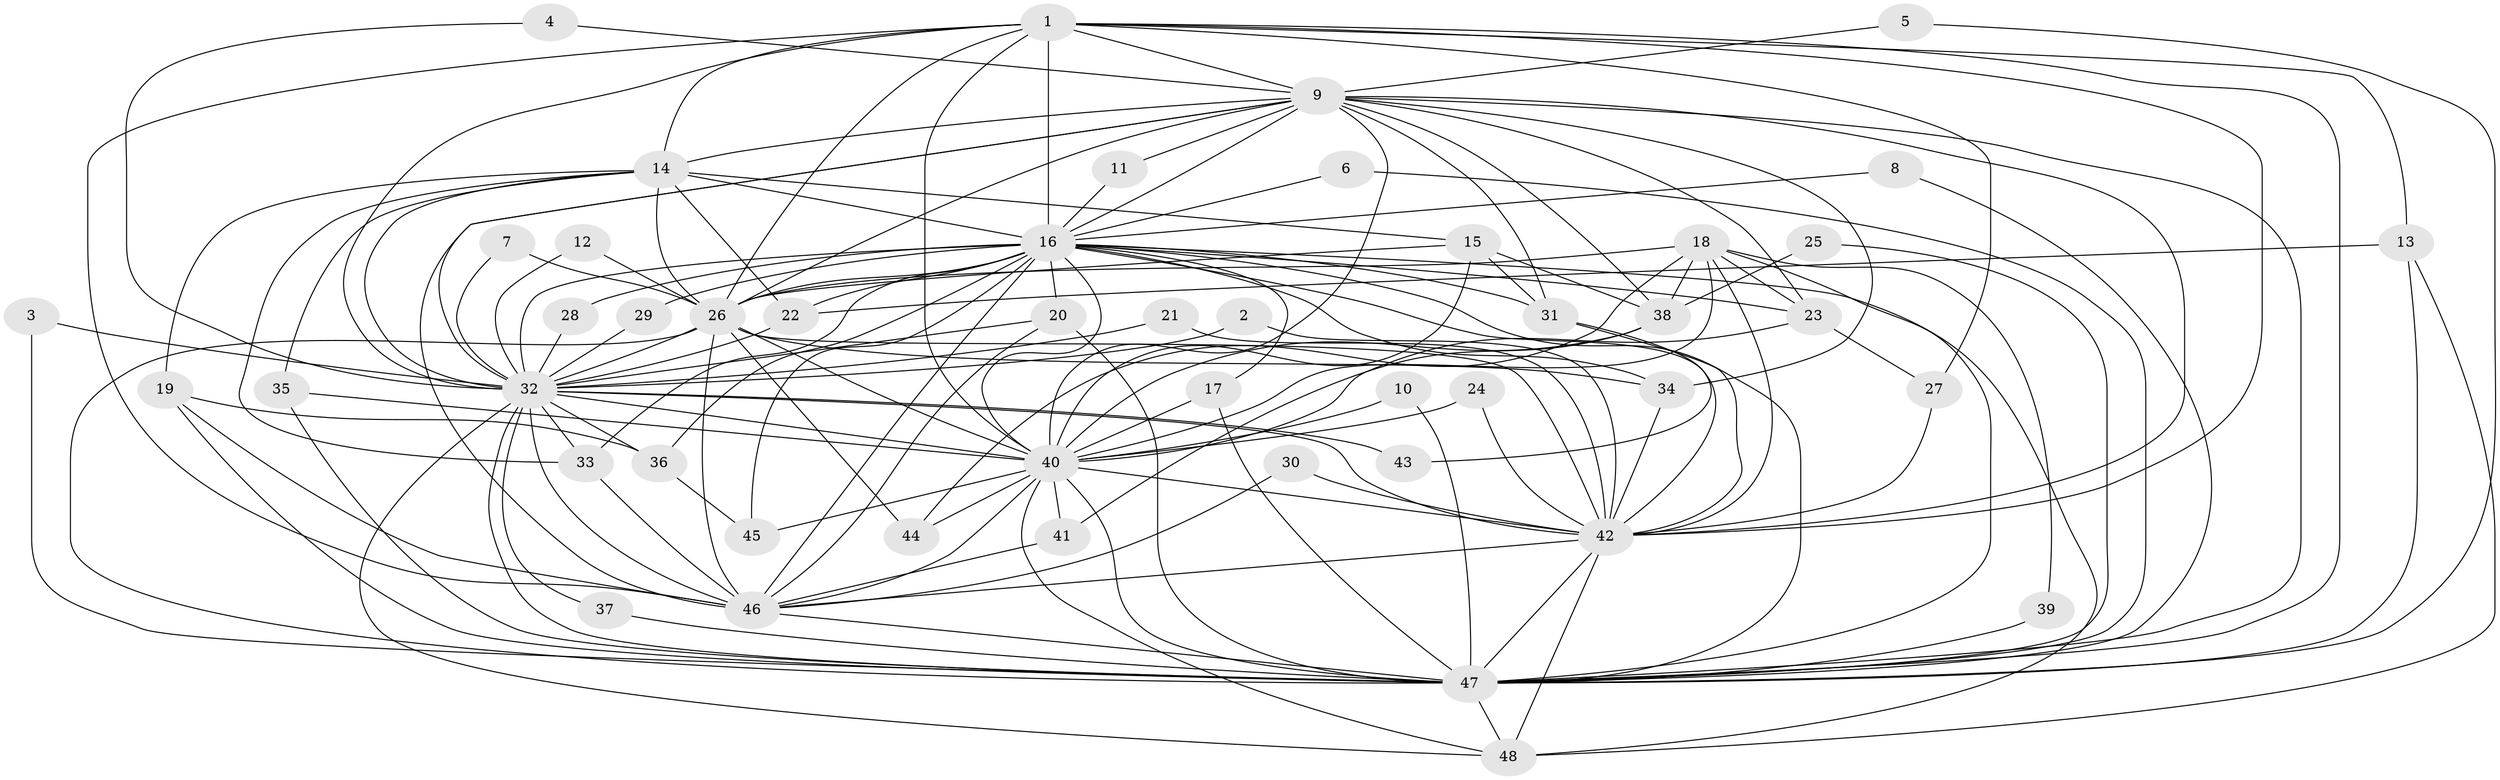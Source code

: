 // original degree distribution, {28: 0.010526315789473684, 21: 0.010526315789473684, 17: 0.021052631578947368, 12: 0.010526315789473684, 14: 0.010526315789473684, 29: 0.010526315789473684, 27: 0.010526315789473684, 18: 0.010526315789473684, 10: 0.021052631578947368, 3: 0.2, 4: 0.09473684210526316, 2: 0.5157894736842106, 5: 0.06315789473684211, 6: 0.010526315789473684}
// Generated by graph-tools (version 1.1) at 2025/49/03/09/25 03:49:33]
// undirected, 48 vertices, 146 edges
graph export_dot {
graph [start="1"]
  node [color=gray90,style=filled];
  1;
  2;
  3;
  4;
  5;
  6;
  7;
  8;
  9;
  10;
  11;
  12;
  13;
  14;
  15;
  16;
  17;
  18;
  19;
  20;
  21;
  22;
  23;
  24;
  25;
  26;
  27;
  28;
  29;
  30;
  31;
  32;
  33;
  34;
  35;
  36;
  37;
  38;
  39;
  40;
  41;
  42;
  43;
  44;
  45;
  46;
  47;
  48;
  1 -- 9 [weight=2.0];
  1 -- 13 [weight=1.0];
  1 -- 14 [weight=1.0];
  1 -- 16 [weight=2.0];
  1 -- 26 [weight=2.0];
  1 -- 27 [weight=2.0];
  1 -- 32 [weight=2.0];
  1 -- 40 [weight=2.0];
  1 -- 42 [weight=2.0];
  1 -- 46 [weight=2.0];
  1 -- 47 [weight=2.0];
  2 -- 32 [weight=1.0];
  2 -- 42 [weight=1.0];
  3 -- 32 [weight=1.0];
  3 -- 47 [weight=1.0];
  4 -- 9 [weight=1.0];
  4 -- 32 [weight=1.0];
  5 -- 9 [weight=1.0];
  5 -- 47 [weight=1.0];
  6 -- 16 [weight=1.0];
  6 -- 47 [weight=1.0];
  7 -- 26 [weight=1.0];
  7 -- 32 [weight=1.0];
  8 -- 16 [weight=1.0];
  8 -- 47 [weight=1.0];
  9 -- 11 [weight=1.0];
  9 -- 14 [weight=1.0];
  9 -- 16 [weight=1.0];
  9 -- 23 [weight=1.0];
  9 -- 26 [weight=1.0];
  9 -- 31 [weight=1.0];
  9 -- 32 [weight=1.0];
  9 -- 34 [weight=1.0];
  9 -- 38 [weight=2.0];
  9 -- 40 [weight=1.0];
  9 -- 42 [weight=1.0];
  9 -- 46 [weight=1.0];
  9 -- 47 [weight=1.0];
  10 -- 40 [weight=1.0];
  10 -- 47 [weight=1.0];
  11 -- 16 [weight=1.0];
  12 -- 26 [weight=1.0];
  12 -- 32 [weight=1.0];
  13 -- 22 [weight=1.0];
  13 -- 47 [weight=1.0];
  13 -- 48 [weight=1.0];
  14 -- 15 [weight=1.0];
  14 -- 16 [weight=1.0];
  14 -- 19 [weight=1.0];
  14 -- 22 [weight=2.0];
  14 -- 26 [weight=1.0];
  14 -- 32 [weight=1.0];
  14 -- 33 [weight=1.0];
  14 -- 35 [weight=1.0];
  15 -- 26 [weight=1.0];
  15 -- 31 [weight=1.0];
  15 -- 38 [weight=1.0];
  15 -- 40 [weight=1.0];
  16 -- 17 [weight=1.0];
  16 -- 20 [weight=1.0];
  16 -- 22 [weight=1.0];
  16 -- 23 [weight=1.0];
  16 -- 26 [weight=1.0];
  16 -- 28 [weight=3.0];
  16 -- 29 [weight=1.0];
  16 -- 31 [weight=1.0];
  16 -- 32 [weight=1.0];
  16 -- 33 [weight=1.0];
  16 -- 34 [weight=1.0];
  16 -- 36 [weight=2.0];
  16 -- 40 [weight=1.0];
  16 -- 42 [weight=1.0];
  16 -- 45 [weight=1.0];
  16 -- 46 [weight=1.0];
  16 -- 47 [weight=1.0];
  16 -- 48 [weight=1.0];
  17 -- 40 [weight=1.0];
  17 -- 47 [weight=1.0];
  18 -- 23 [weight=2.0];
  18 -- 26 [weight=1.0];
  18 -- 38 [weight=1.0];
  18 -- 39 [weight=1.0];
  18 -- 40 [weight=1.0];
  18 -- 42 [weight=1.0];
  18 -- 44 [weight=1.0];
  18 -- 47 [weight=1.0];
  19 -- 36 [weight=1.0];
  19 -- 46 [weight=1.0];
  19 -- 47 [weight=1.0];
  20 -- 32 [weight=1.0];
  20 -- 46 [weight=1.0];
  20 -- 47 [weight=1.0];
  21 -- 32 [weight=1.0];
  21 -- 42 [weight=1.0];
  22 -- 32 [weight=1.0];
  23 -- 27 [weight=1.0];
  23 -- 40 [weight=1.0];
  24 -- 40 [weight=1.0];
  24 -- 42 [weight=1.0];
  25 -- 38 [weight=1.0];
  25 -- 47 [weight=1.0];
  26 -- 32 [weight=1.0];
  26 -- 34 [weight=1.0];
  26 -- 40 [weight=1.0];
  26 -- 42 [weight=1.0];
  26 -- 44 [weight=1.0];
  26 -- 46 [weight=1.0];
  26 -- 47 [weight=2.0];
  27 -- 42 [weight=1.0];
  28 -- 32 [weight=2.0];
  29 -- 32 [weight=1.0];
  30 -- 42 [weight=1.0];
  30 -- 46 [weight=1.0];
  31 -- 42 [weight=1.0];
  31 -- 43 [weight=1.0];
  32 -- 33 [weight=1.0];
  32 -- 36 [weight=1.0];
  32 -- 37 [weight=1.0];
  32 -- 40 [weight=1.0];
  32 -- 42 [weight=1.0];
  32 -- 43 [weight=1.0];
  32 -- 46 [weight=1.0];
  32 -- 47 [weight=2.0];
  32 -- 48 [weight=1.0];
  33 -- 46 [weight=1.0];
  34 -- 42 [weight=1.0];
  35 -- 40 [weight=1.0];
  35 -- 47 [weight=1.0];
  36 -- 45 [weight=1.0];
  37 -- 47 [weight=1.0];
  38 -- 40 [weight=1.0];
  38 -- 41 [weight=1.0];
  39 -- 47 [weight=1.0];
  40 -- 41 [weight=1.0];
  40 -- 42 [weight=1.0];
  40 -- 44 [weight=1.0];
  40 -- 45 [weight=1.0];
  40 -- 46 [weight=1.0];
  40 -- 47 [weight=1.0];
  40 -- 48 [weight=1.0];
  41 -- 46 [weight=1.0];
  42 -- 46 [weight=1.0];
  42 -- 47 [weight=1.0];
  42 -- 48 [weight=1.0];
  46 -- 47 [weight=1.0];
  47 -- 48 [weight=1.0];
}
